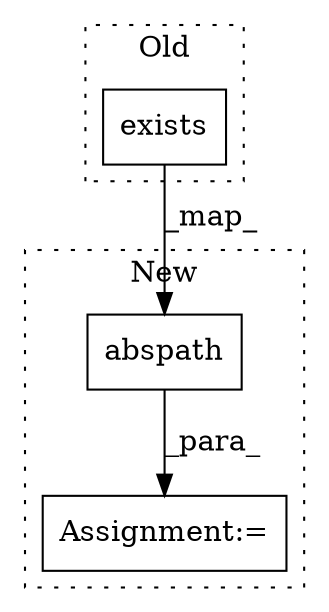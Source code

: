 digraph G {
subgraph cluster0 {
1 [label="exists" a="32" s="6562,6586" l="7,1" shape="box"];
label = "Old";
style="dotted";
}
subgraph cluster1 {
2 [label="abspath" a="32" s="6604,6629" l="8,1" shape="box"];
3 [label="Assignment:=" a="7" s="6595" l="1" shape="box"];
label = "New";
style="dotted";
}
1 -> 2 [label="_map_"];
2 -> 3 [label="_para_"];
}